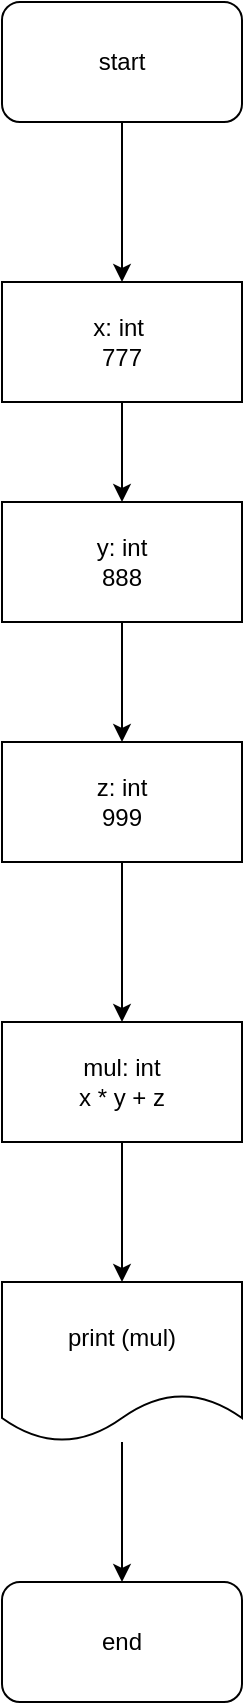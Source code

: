 <mxfile version="22.1.22" type="embed">
  <diagram name="Page-1" id="8yGMV0bnIEBxnnU7-nbl">
    <mxGraphModel dx="485" dy="279" grid="1" gridSize="10" guides="1" tooltips="1" connect="1" arrows="1" fold="1" page="1" pageScale="1" pageWidth="850" pageHeight="1100" math="0" shadow="0">
      <root>
        <mxCell id="0" />
        <mxCell id="1" parent="0" />
        <mxCell id="QQ3TvARbI0KV-oNSArRQ-4" value="" style="edgeStyle=orthogonalEdgeStyle;rounded=0;orthogonalLoop=1;jettySize=auto;html=1;" parent="1" source="QQ3TvARbI0KV-oNSArRQ-1" target="QQ3TvARbI0KV-oNSArRQ-3" edge="1">
          <mxGeometry relative="1" as="geometry" />
        </mxCell>
        <mxCell id="QQ3TvARbI0KV-oNSArRQ-1" value="start" style="rounded=1;whiteSpace=wrap;html=1;" parent="1" vertex="1">
          <mxGeometry x="400" y="60" width="120" height="60" as="geometry" />
        </mxCell>
        <mxCell id="QQ3TvARbI0KV-oNSArRQ-2" value="end" style="rounded=1;whiteSpace=wrap;html=1;" parent="1" vertex="1">
          <mxGeometry x="400" y="850" width="120" height="60" as="geometry" />
        </mxCell>
        <mxCell id="QQ3TvARbI0KV-oNSArRQ-8" value="" style="edgeStyle=orthogonalEdgeStyle;rounded=0;orthogonalLoop=1;jettySize=auto;html=1;" parent="1" source="QQ3TvARbI0KV-oNSArRQ-3" target="QQ3TvARbI0KV-oNSArRQ-5" edge="1">
          <mxGeometry relative="1" as="geometry" />
        </mxCell>
        <mxCell id="QQ3TvARbI0KV-oNSArRQ-3" value="x: int&amp;nbsp;&lt;div&gt;777&lt;/div&gt;" style="rounded=0;whiteSpace=wrap;html=1;" parent="1" vertex="1">
          <mxGeometry x="400" y="200" width="120" height="60" as="geometry" />
        </mxCell>
        <mxCell id="QQ3TvARbI0KV-oNSArRQ-7" value="" style="edgeStyle=orthogonalEdgeStyle;rounded=0;orthogonalLoop=1;jettySize=auto;html=1;" parent="1" source="QQ3TvARbI0KV-oNSArRQ-5" target="QQ3TvARbI0KV-oNSArRQ-6" edge="1">
          <mxGeometry relative="1" as="geometry" />
        </mxCell>
        <mxCell id="QQ3TvARbI0KV-oNSArRQ-5" value="&lt;div&gt;y: int&lt;/div&gt;&lt;div&gt;888&lt;/div&gt;" style="rounded=0;whiteSpace=wrap;html=1;" parent="1" vertex="1">
          <mxGeometry x="400" y="310" width="120" height="60" as="geometry" />
        </mxCell>
        <mxCell id="QQ3TvARbI0KV-oNSArRQ-10" value="" style="edgeStyle=orthogonalEdgeStyle;rounded=0;orthogonalLoop=1;jettySize=auto;html=1;" parent="1" source="QQ3TvARbI0KV-oNSArRQ-6" target="QQ3TvARbI0KV-oNSArRQ-9" edge="1">
          <mxGeometry relative="1" as="geometry" />
        </mxCell>
        <mxCell id="QQ3TvARbI0KV-oNSArRQ-6" value="&lt;div&gt;z: int&lt;/div&gt;&lt;div&gt;999&lt;/div&gt;" style="rounded=0;whiteSpace=wrap;html=1;" parent="1" vertex="1">
          <mxGeometry x="400" y="430" width="120" height="60" as="geometry" />
        </mxCell>
        <mxCell id="QQ3TvARbI0KV-oNSArRQ-12" value="" style="edgeStyle=orthogonalEdgeStyle;rounded=0;orthogonalLoop=1;jettySize=auto;html=1;" parent="1" source="QQ3TvARbI0KV-oNSArRQ-9" target="QQ3TvARbI0KV-oNSArRQ-11" edge="1">
          <mxGeometry relative="1" as="geometry" />
        </mxCell>
        <mxCell id="QQ3TvARbI0KV-oNSArRQ-9" value="mul: int&lt;div&gt;x * y + z&lt;/div&gt;" style="whiteSpace=wrap;html=1;rounded=0;" parent="1" vertex="1">
          <mxGeometry x="400" y="570" width="120" height="60" as="geometry" />
        </mxCell>
        <mxCell id="QQ3TvARbI0KV-oNSArRQ-13" value="" style="edgeStyle=orthogonalEdgeStyle;rounded=0;orthogonalLoop=1;jettySize=auto;html=1;" parent="1" source="QQ3TvARbI0KV-oNSArRQ-11" target="QQ3TvARbI0KV-oNSArRQ-2" edge="1">
          <mxGeometry relative="1" as="geometry" />
        </mxCell>
        <mxCell id="QQ3TvARbI0KV-oNSArRQ-11" value="print (mul)" style="shape=document;whiteSpace=wrap;html=1;boundedLbl=1;rounded=0;" parent="1" vertex="1">
          <mxGeometry x="400" y="700" width="120" height="80" as="geometry" />
        </mxCell>
      </root>
    </mxGraphModel>
  </diagram>
</mxfile>
